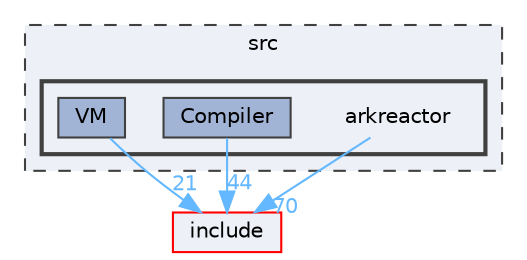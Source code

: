 digraph "/Users/fola/Documents/ArkScript/Ark/src/arkreactor"
{
 // INTERACTIVE_SVG=YES
 // LATEX_PDF_SIZE
  bgcolor="transparent";
  edge [fontname=Helvetica,fontsize=10,labelfontname=Helvetica,labelfontsize=10];
  node [fontname=Helvetica,fontsize=10,shape=box,height=0.2,width=0.4];
  compound=true
  subgraph clusterdir_68267d1309a1af8e8297ef4c3efbcdba {
    graph [ bgcolor="#edf0f7", pencolor="grey25", label="src", fontname=Helvetica,fontsize=10 style="filled,dashed", URL="dir_68267d1309a1af8e8297ef4c3efbcdba.html",tooltip=""]
  subgraph clusterdir_e0d450b481c7e7e5abacff9799e54b3d {
    graph [ bgcolor="#edf0f7", pencolor="grey25", label="", fontname=Helvetica,fontsize=10 style="filled,bold", URL="dir_e0d450b481c7e7e5abacff9799e54b3d.html",tooltip=""]
    dir_e0d450b481c7e7e5abacff9799e54b3d [shape=plaintext, label="arkreactor"];
  dir_548d85becfdd8b4d1d64f6a452aea6ab [label="Compiler", fillcolor="#a2b4d6", color="grey25", style="filled", URL="dir_548d85becfdd8b4d1d64f6a452aea6ab.html",tooltip=""];
  dir_9600556d5cc28570e4ccd195a3befa41 [label="VM", fillcolor="#a2b4d6", color="grey25", style="filled", URL="dir_9600556d5cc28570e4ccd195a3befa41.html",tooltip=""];
  }
  }
  dir_d44c64559bbebec7f509842c48db8b23 [label="include", fillcolor="#edf0f7", color="red", style="filled", URL="dir_d44c64559bbebec7f509842c48db8b23.html",tooltip=""];
  dir_e0d450b481c7e7e5abacff9799e54b3d->dir_d44c64559bbebec7f509842c48db8b23 [headlabel="70", labeldistance=1.5 headhref="dir_000001_000023.html" color="steelblue1" fontcolor="steelblue1"];
  dir_548d85becfdd8b4d1d64f6a452aea6ab->dir_d44c64559bbebec7f509842c48db8b23 [headlabel="44", labeldistance=1.5 headhref="dir_000008_000023.html" color="steelblue1" fontcolor="steelblue1"];
  dir_9600556d5cc28570e4ccd195a3befa41->dir_d44c64559bbebec7f509842c48db8b23 [headlabel="21", labeldistance=1.5 headhref="dir_000039_000023.html" color="steelblue1" fontcolor="steelblue1"];
}
